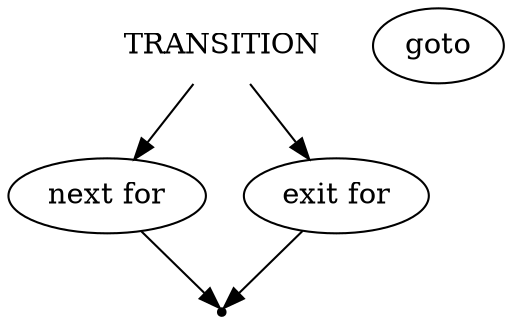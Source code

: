 digraph TRANSITION {
    start [label=TRANSITION shape=plaintext]
    next_for [label="next for" shape=oval]
    exit_for [label="exit for" shape=oval]
    goto [label="goto" shape=oval]
    end [label="" shape=point]

    start -> next_for
    start -> exit_for
    next_for -> end
    exit_for -> end
}
